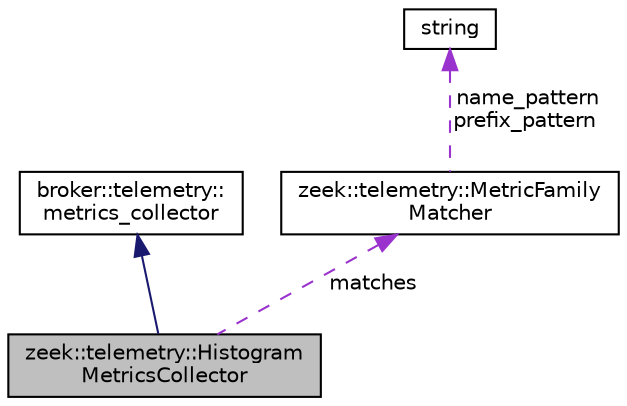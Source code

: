 digraph "zeek::telemetry::HistogramMetricsCollector"
{
 // LATEX_PDF_SIZE
  edge [fontname="Helvetica",fontsize="10",labelfontname="Helvetica",labelfontsize="10"];
  node [fontname="Helvetica",fontsize="10",shape=record];
  Node1 [label="zeek::telemetry::Histogram\lMetricsCollector",height=0.2,width=0.4,color="black", fillcolor="grey75", style="filled", fontcolor="black",tooltip=" "];
  Node2 -> Node1 [dir="back",color="midnightblue",fontsize="10",style="solid",fontname="Helvetica"];
  Node2 [label="broker::telemetry::\lmetrics_collector",height=0.2,width=0.4,color="black", fillcolor="white", style="filled",tooltip=" "];
  Node3 -> Node1 [dir="back",color="darkorchid3",fontsize="10",style="dashed",label=" matches" ,fontname="Helvetica"];
  Node3 [label="zeek::telemetry::MetricFamily\lMatcher",height=0.2,width=0.4,color="black", fillcolor="white", style="filled",URL="$dc/de8/classzeek_1_1telemetry_1_1MetricFamilyMatcher.html",tooltip=" "];
  Node4 -> Node3 [dir="back",color="darkorchid3",fontsize="10",style="dashed",label=" name_pattern\nprefix_pattern" ,fontname="Helvetica"];
  Node4 [label="string",height=0.2,width=0.4,color="black", fillcolor="white", style="filled",tooltip=" "];
}
